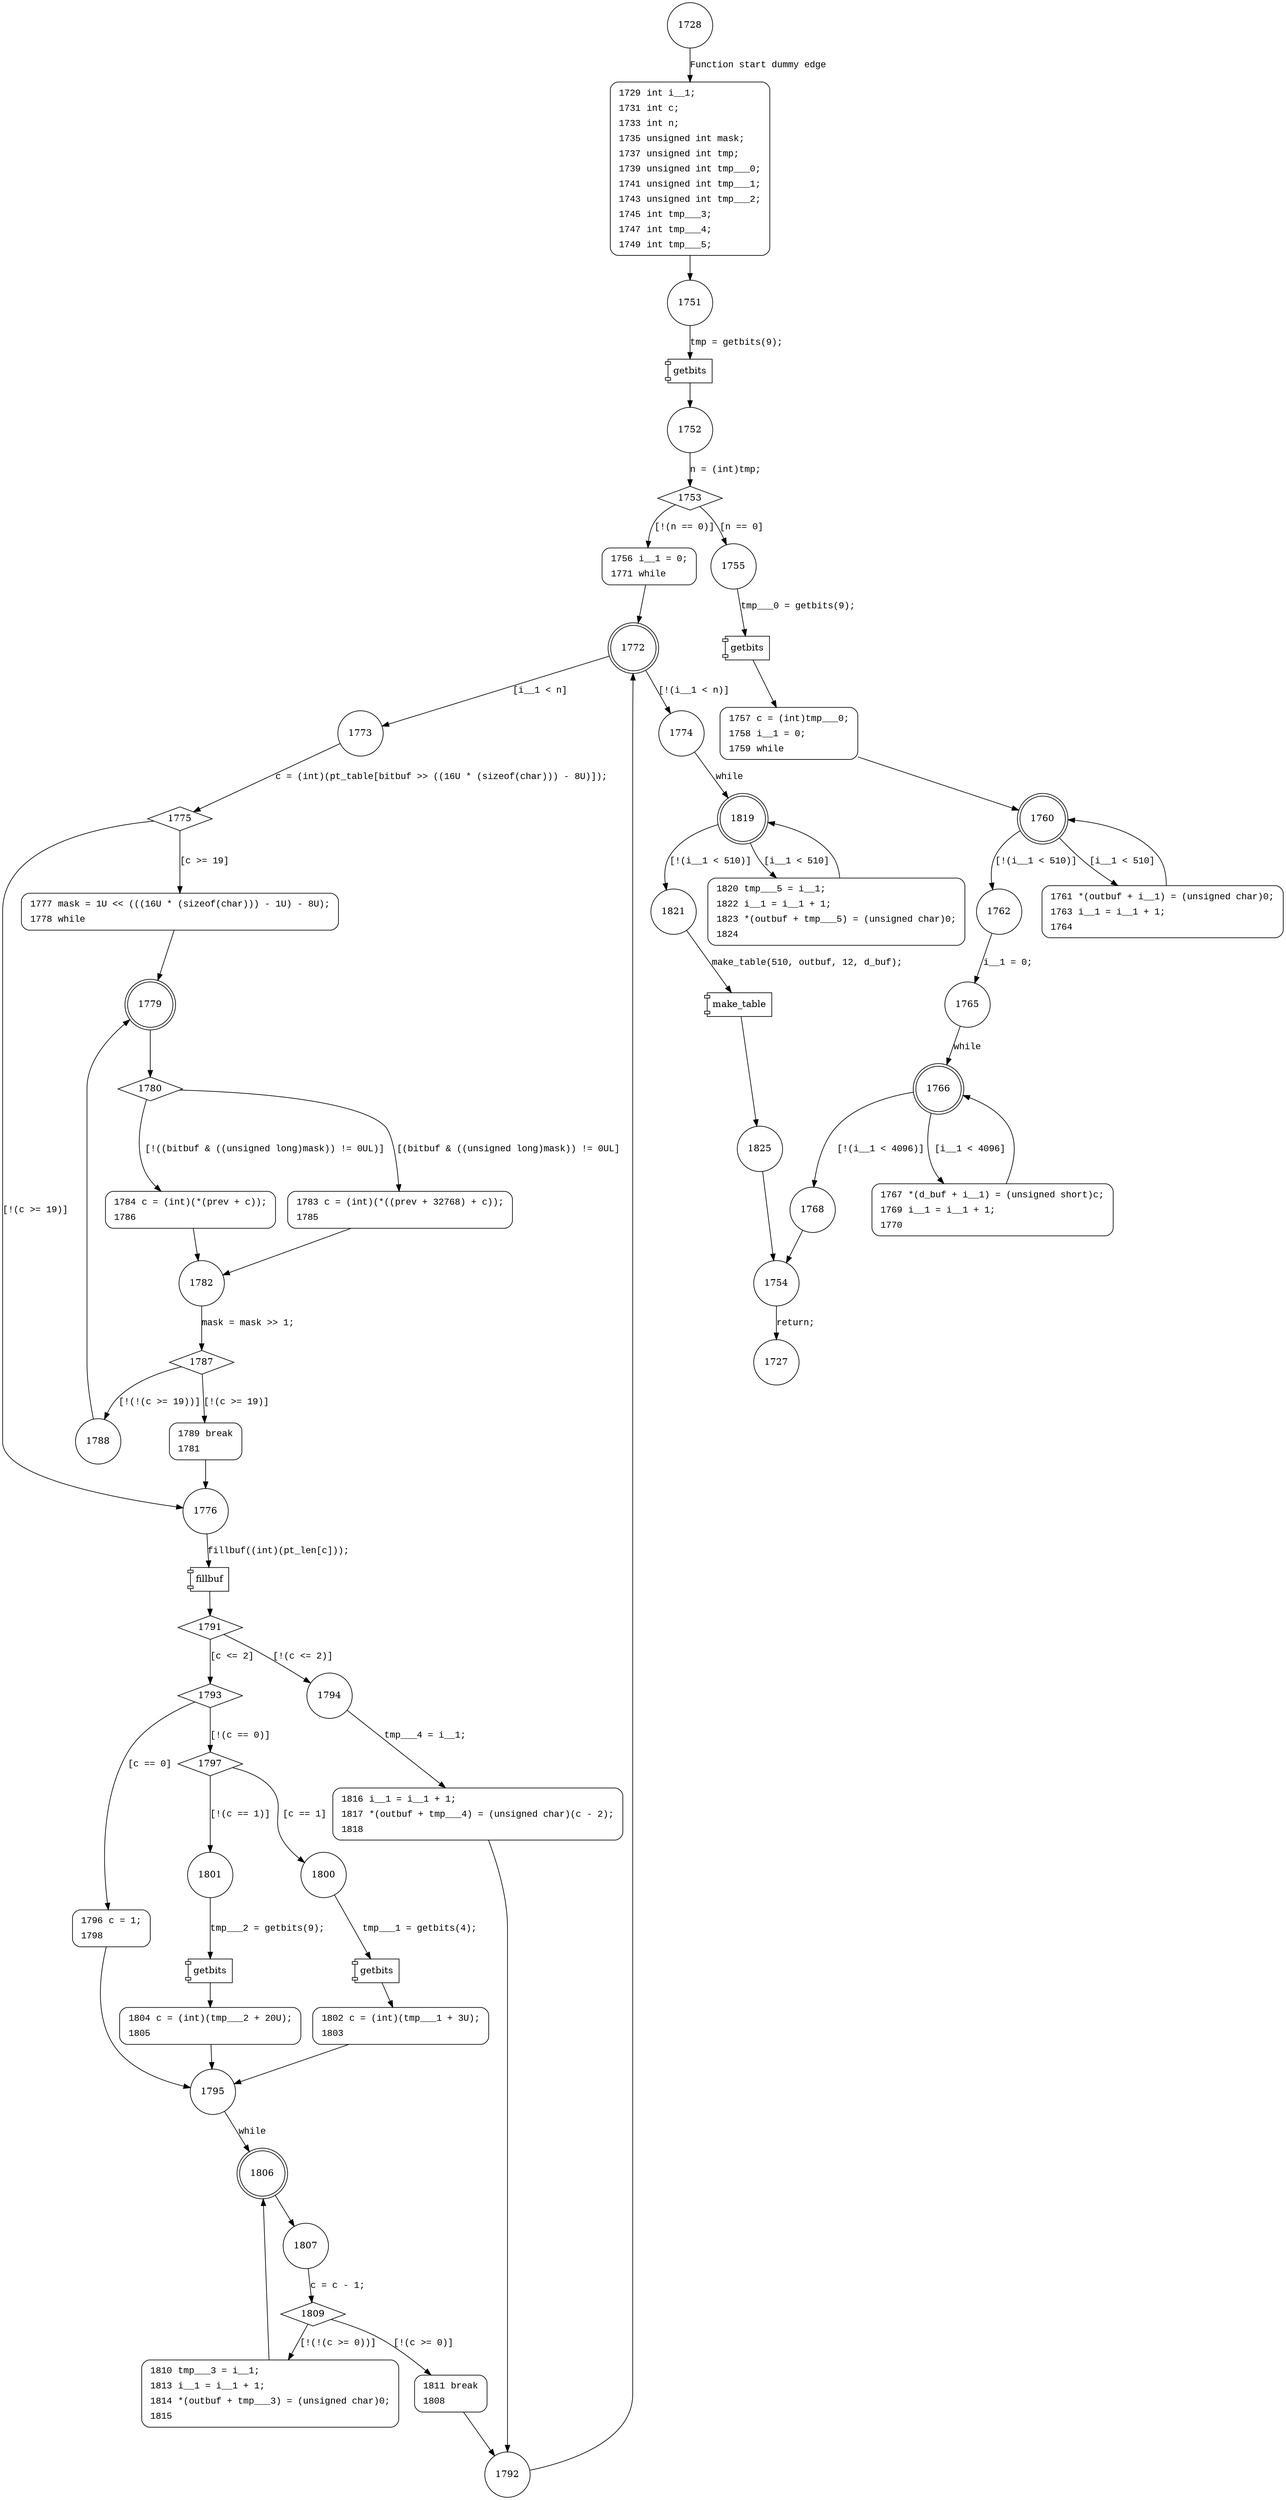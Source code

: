 digraph read_c_len {
1728 [shape="circle"]
1729 [shape="circle"]
1751 [shape="circle"]
1752 [shape="circle"]
1753 [shape="diamond"]
1756 [shape="circle"]
1755 [shape="circle"]
1757 [shape="circle"]
1760 [shape="doublecircle"]
1762 [shape="circle"]
1761 [shape="circle"]
1765 [shape="circle"]
1766 [shape="doublecircle"]
1768 [shape="circle"]
1767 [shape="circle"]
1754 [shape="circle"]
1727 [shape="circle"]
1772 [shape="doublecircle"]
1774 [shape="circle"]
1773 [shape="circle"]
1775 [shape="diamond"]
1776 [shape="circle"]
1777 [shape="circle"]
1779 [shape="doublecircle"]
1780 [shape="diamond"]
1784 [shape="circle"]
1783 [shape="circle"]
1782 [shape="circle"]
1787 [shape="diamond"]
1788 [shape="circle"]
1789 [shape="circle"]
1791 [shape="diamond"]
1794 [shape="circle"]
1793 [shape="diamond"]
1797 [shape="diamond"]
1796 [shape="circle"]
1795 [shape="circle"]
1806 [shape="doublecircle"]
1807 [shape="circle"]
1809 [shape="diamond"]
1810 [shape="circle"]
1811 [shape="circle"]
1792 [shape="circle"]
1801 [shape="circle"]
1800 [shape="circle"]
1802 [shape="circle"]
1804 [shape="circle"]
1816 [shape="circle"]
1819 [shape="doublecircle"]
1821 [shape="circle"]
1820 [shape="circle"]
1825 [shape="circle"]
1729 [style="filled,bold" penwidth="1" fillcolor="white" fontname="Courier New" shape="Mrecord" label=<<table border="0" cellborder="0" cellpadding="3" bgcolor="white"><tr><td align="right">1729</td><td align="left">int i__1;</td></tr><tr><td align="right">1731</td><td align="left">int c;</td></tr><tr><td align="right">1733</td><td align="left">int n;</td></tr><tr><td align="right">1735</td><td align="left">unsigned int mask;</td></tr><tr><td align="right">1737</td><td align="left">unsigned int tmp;</td></tr><tr><td align="right">1739</td><td align="left">unsigned int tmp___0;</td></tr><tr><td align="right">1741</td><td align="left">unsigned int tmp___1;</td></tr><tr><td align="right">1743</td><td align="left">unsigned int tmp___2;</td></tr><tr><td align="right">1745</td><td align="left">int tmp___3;</td></tr><tr><td align="right">1747</td><td align="left">int tmp___4;</td></tr><tr><td align="right">1749</td><td align="left">int tmp___5;</td></tr></table>>]
1729 -> 1751[label=""]
1757 [style="filled,bold" penwidth="1" fillcolor="white" fontname="Courier New" shape="Mrecord" label=<<table border="0" cellborder="0" cellpadding="3" bgcolor="white"><tr><td align="right">1757</td><td align="left">c = (int)tmp___0;</td></tr><tr><td align="right">1758</td><td align="left">i__1 = 0;</td></tr><tr><td align="right">1759</td><td align="left">while</td></tr></table>>]
1757 -> 1760[label=""]
1761 [style="filled,bold" penwidth="1" fillcolor="white" fontname="Courier New" shape="Mrecord" label=<<table border="0" cellborder="0" cellpadding="3" bgcolor="white"><tr><td align="right">1761</td><td align="left">*(outbuf + i__1) = (unsigned char)0;</td></tr><tr><td align="right">1763</td><td align="left">i__1 = i__1 + 1;</td></tr><tr><td align="right">1764</td><td align="left"></td></tr></table>>]
1761 -> 1760[label=""]
1767 [style="filled,bold" penwidth="1" fillcolor="white" fontname="Courier New" shape="Mrecord" label=<<table border="0" cellborder="0" cellpadding="3" bgcolor="white"><tr><td align="right">1767</td><td align="left">*(d_buf + i__1) = (unsigned short)c;</td></tr><tr><td align="right">1769</td><td align="left">i__1 = i__1 + 1;</td></tr><tr><td align="right">1770</td><td align="left"></td></tr></table>>]
1767 -> 1766[label=""]
1756 [style="filled,bold" penwidth="1" fillcolor="white" fontname="Courier New" shape="Mrecord" label=<<table border="0" cellborder="0" cellpadding="3" bgcolor="white"><tr><td align="right">1756</td><td align="left">i__1 = 0;</td></tr><tr><td align="right">1771</td><td align="left">while</td></tr></table>>]
1756 -> 1772[label=""]
1777 [style="filled,bold" penwidth="1" fillcolor="white" fontname="Courier New" shape="Mrecord" label=<<table border="0" cellborder="0" cellpadding="3" bgcolor="white"><tr><td align="right">1777</td><td align="left">mask = 1U &lt;&lt; (((16U * (sizeof(char))) - 1U) - 8U);</td></tr><tr><td align="right">1778</td><td align="left">while</td></tr></table>>]
1777 -> 1779[label=""]
1783 [style="filled,bold" penwidth="1" fillcolor="white" fontname="Courier New" shape="Mrecord" label=<<table border="0" cellborder="0" cellpadding="3" bgcolor="white"><tr><td align="right">1783</td><td align="left">c = (int)(*((prev + 32768) + c));</td></tr><tr><td align="right">1785</td><td align="left"></td></tr></table>>]
1783 -> 1782[label=""]
1789 [style="filled,bold" penwidth="1" fillcolor="white" fontname="Courier New" shape="Mrecord" label=<<table border="0" cellborder="0" cellpadding="3" bgcolor="white"><tr><td align="right">1789</td><td align="left">break</td></tr><tr><td align="right">1781</td><td align="left"></td></tr></table>>]
1789 -> 1776[label=""]
1796 [style="filled,bold" penwidth="1" fillcolor="white" fontname="Courier New" shape="Mrecord" label=<<table border="0" cellborder="0" cellpadding="3" bgcolor="white"><tr><td align="right">1796</td><td align="left">c = 1;</td></tr><tr><td align="right">1798</td><td align="left"></td></tr></table>>]
1796 -> 1795[label=""]
1811 [style="filled,bold" penwidth="1" fillcolor="white" fontname="Courier New" shape="Mrecord" label=<<table border="0" cellborder="0" cellpadding="3" bgcolor="white"><tr><td align="right">1811</td><td align="left">break</td></tr><tr><td align="right">1808</td><td align="left"></td></tr></table>>]
1811 -> 1792[label=""]
1810 [style="filled,bold" penwidth="1" fillcolor="white" fontname="Courier New" shape="Mrecord" label=<<table border="0" cellborder="0" cellpadding="3" bgcolor="white"><tr><td align="right">1810</td><td align="left">tmp___3 = i__1;</td></tr><tr><td align="right">1813</td><td align="left">i__1 = i__1 + 1;</td></tr><tr><td align="right">1814</td><td align="left">*(outbuf + tmp___3) = (unsigned char)0;</td></tr><tr><td align="right">1815</td><td align="left"></td></tr></table>>]
1810 -> 1806[label=""]
1802 [style="filled,bold" penwidth="1" fillcolor="white" fontname="Courier New" shape="Mrecord" label=<<table border="0" cellborder="0" cellpadding="3" bgcolor="white"><tr><td align="right">1802</td><td align="left">c = (int)(tmp___1 + 3U);</td></tr><tr><td align="right">1803</td><td align="left"></td></tr></table>>]
1802 -> 1795[label=""]
1804 [style="filled,bold" penwidth="1" fillcolor="white" fontname="Courier New" shape="Mrecord" label=<<table border="0" cellborder="0" cellpadding="3" bgcolor="white"><tr><td align="right">1804</td><td align="left">c = (int)(tmp___2 + 20U);</td></tr><tr><td align="right">1805</td><td align="left"></td></tr></table>>]
1804 -> 1795[label=""]
1816 [style="filled,bold" penwidth="1" fillcolor="white" fontname="Courier New" shape="Mrecord" label=<<table border="0" cellborder="0" cellpadding="3" bgcolor="white"><tr><td align="right">1816</td><td align="left">i__1 = i__1 + 1;</td></tr><tr><td align="right">1817</td><td align="left">*(outbuf + tmp___4) = (unsigned char)(c - 2);</td></tr><tr><td align="right">1818</td><td align="left"></td></tr></table>>]
1816 -> 1792[label=""]
1784 [style="filled,bold" penwidth="1" fillcolor="white" fontname="Courier New" shape="Mrecord" label=<<table border="0" cellborder="0" cellpadding="3" bgcolor="white"><tr><td align="right">1784</td><td align="left">c = (int)(*(prev + c));</td></tr><tr><td align="right">1786</td><td align="left"></td></tr></table>>]
1784 -> 1782[label=""]
1820 [style="filled,bold" penwidth="1" fillcolor="white" fontname="Courier New" shape="Mrecord" label=<<table border="0" cellborder="0" cellpadding="3" bgcolor="white"><tr><td align="right">1820</td><td align="left">tmp___5 = i__1;</td></tr><tr><td align="right">1822</td><td align="left">i__1 = i__1 + 1;</td></tr><tr><td align="right">1823</td><td align="left">*(outbuf + tmp___5) = (unsigned char)0;</td></tr><tr><td align="right">1824</td><td align="left"></td></tr></table>>]
1820 -> 1819[label=""]
1728 -> 1729 [label="Function start dummy edge" fontname="Courier New"]
100293 [shape="component" label="getbits"]
1751 -> 100293 [label="tmp = getbits(9);" fontname="Courier New"]
100293 -> 1752 [label="" fontname="Courier New"]
1753 -> 1756 [label="[!(n == 0)]" fontname="Courier New"]
1753 -> 1755 [label="[n == 0]" fontname="Courier New"]
100294 [shape="component" label="getbits"]
1755 -> 100294 [label="tmp___0 = getbits(9);" fontname="Courier New"]
100294 -> 1757 [label="" fontname="Courier New"]
1760 -> 1762 [label="[!(i__1 < 510)]" fontname="Courier New"]
1760 -> 1761 [label="[i__1 < 510]" fontname="Courier New"]
1762 -> 1765 [label="i__1 = 0;" fontname="Courier New"]
1766 -> 1768 [label="[!(i__1 < 4096)]" fontname="Courier New"]
1766 -> 1767 [label="[i__1 < 4096]" fontname="Courier New"]
1768 -> 1754 [label="" fontname="Courier New"]
1754 -> 1727 [label="return;" fontname="Courier New"]
1772 -> 1774 [label="[!(i__1 < n)]" fontname="Courier New"]
1772 -> 1773 [label="[i__1 < n]" fontname="Courier New"]
1775 -> 1776 [label="[!(c >= 19)]" fontname="Courier New"]
1775 -> 1777 [label="[c >= 19]" fontname="Courier New"]
1779 -> 1780 [label="" fontname="Courier New"]
1780 -> 1784 [label="[!((bitbuf & ((unsigned long)mask)) != 0UL)]" fontname="Courier New"]
1780 -> 1783 [label="[(bitbuf & ((unsigned long)mask)) != 0UL]" fontname="Courier New"]
1782 -> 1787 [label="mask = mask >> 1;" fontname="Courier New"]
1787 -> 1788 [label="[!(!(c >= 19))]" fontname="Courier New"]
1787 -> 1789 [label="[!(c >= 19)]" fontname="Courier New"]
100295 [shape="component" label="fillbuf"]
1776 -> 100295 [label="fillbuf((int)(pt_len[c]));" fontname="Courier New"]
100295 -> 1791 [label="" fontname="Courier New"]
1791 -> 1794 [label="[!(c <= 2)]" fontname="Courier New"]
1791 -> 1793 [label="[c <= 2]" fontname="Courier New"]
1793 -> 1797 [label="[!(c == 0)]" fontname="Courier New"]
1793 -> 1796 [label="[c == 0]" fontname="Courier New"]
1795 -> 1806 [label="while" fontname="Courier New"]
1806 -> 1807 [label="" fontname="Courier New"]
1809 -> 1810 [label="[!(!(c >= 0))]" fontname="Courier New"]
1809 -> 1811 [label="[!(c >= 0)]" fontname="Courier New"]
1792 -> 1772 [label="" fontname="Courier New"]
1797 -> 1801 [label="[!(c == 1)]" fontname="Courier New"]
1797 -> 1800 [label="[c == 1]" fontname="Courier New"]
100296 [shape="component" label="getbits"]
1800 -> 100296 [label="tmp___1 = getbits(4);" fontname="Courier New"]
100296 -> 1802 [label="" fontname="Courier New"]
100297 [shape="component" label="getbits"]
1801 -> 100297 [label="tmp___2 = getbits(9);" fontname="Courier New"]
100297 -> 1804 [label="" fontname="Courier New"]
1794 -> 1816 [label="tmp___4 = i__1;" fontname="Courier New"]
1788 -> 1779 [label="" fontname="Courier New"]
1774 -> 1819 [label="while" fontname="Courier New"]
1819 -> 1821 [label="[!(i__1 < 510)]" fontname="Courier New"]
1819 -> 1820 [label="[i__1 < 510]" fontname="Courier New"]
100298 [shape="component" label="make_table"]
1821 -> 100298 [label="make_table(510, outbuf, 12, d_buf);" fontname="Courier New"]
100298 -> 1825 [label="" fontname="Courier New"]
1752 -> 1753 [label="n = (int)tmp;" fontname="Courier New"]
1765 -> 1766 [label="while" fontname="Courier New"]
1773 -> 1775 [label="c = (int)(pt_table[bitbuf >> ((16U * (sizeof(char))) - 8U)]);" fontname="Courier New"]
1807 -> 1809 [label="c = c - 1;" fontname="Courier New"]
1825 -> 1754 [label="" fontname="Courier New"]
}